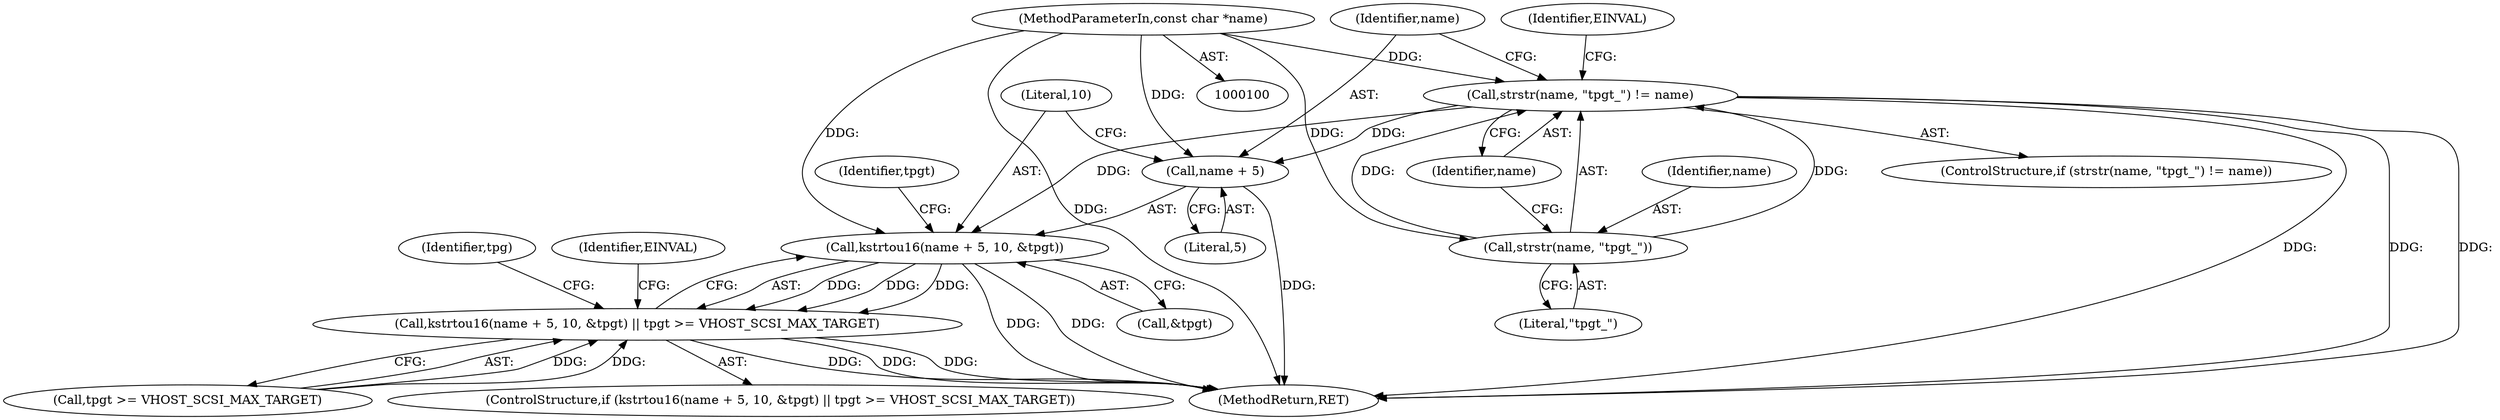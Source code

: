 digraph "0_linux_59c816c1f24df0204e01851431d3bab3eb76719c@API" {
"1000109" [label="(Call,strstr(name, \"tpgt_\") != name)"];
"1000110" [label="(Call,strstr(name, \"tpgt_\"))"];
"1000103" [label="(MethodParameterIn,const char *name)"];
"1000120" [label="(Call,kstrtou16(name + 5, 10, &tpgt))"];
"1000119" [label="(Call,kstrtou16(name + 5, 10, &tpgt) || tpgt >= VHOST_SCSI_MAX_TARGET)"];
"1000121" [label="(Call,name + 5)"];
"1000128" [label="(Identifier,tpgt)"];
"1000122" [label="(Identifier,name)"];
"1000117" [label="(Identifier,EINVAL)"];
"1000109" [label="(Call,strstr(name, \"tpgt_\") != name)"];
"1000111" [label="(Identifier,name)"];
"1000110" [label="(Call,strstr(name, \"tpgt_\"))"];
"1000113" [label="(Identifier,name)"];
"1000120" [label="(Call,kstrtou16(name + 5, 10, &tpgt))"];
"1000119" [label="(Call,kstrtou16(name + 5, 10, &tpgt) || tpgt >= VHOST_SCSI_MAX_TARGET)"];
"1000118" [label="(ControlStructure,if (kstrtou16(name + 5, 10, &tpgt) || tpgt >= VHOST_SCSI_MAX_TARGET))"];
"1000135" [label="(Identifier,tpg)"];
"1000108" [label="(ControlStructure,if (strstr(name, \"tpgt_\") != name))"];
"1000211" [label="(MethodReturn,RET)"];
"1000124" [label="(Literal,10)"];
"1000133" [label="(Identifier,EINVAL)"];
"1000125" [label="(Call,&tpgt)"];
"1000127" [label="(Call,tpgt >= VHOST_SCSI_MAX_TARGET)"];
"1000112" [label="(Literal,\"tpgt_\")"];
"1000103" [label="(MethodParameterIn,const char *name)"];
"1000121" [label="(Call,name + 5)"];
"1000123" [label="(Literal,5)"];
"1000109" -> "1000108"  [label="AST: "];
"1000109" -> "1000113"  [label="CFG: "];
"1000110" -> "1000109"  [label="AST: "];
"1000113" -> "1000109"  [label="AST: "];
"1000117" -> "1000109"  [label="CFG: "];
"1000122" -> "1000109"  [label="CFG: "];
"1000109" -> "1000211"  [label="DDG: "];
"1000109" -> "1000211"  [label="DDG: "];
"1000109" -> "1000211"  [label="DDG: "];
"1000110" -> "1000109"  [label="DDG: "];
"1000110" -> "1000109"  [label="DDG: "];
"1000103" -> "1000109"  [label="DDG: "];
"1000109" -> "1000120"  [label="DDG: "];
"1000109" -> "1000121"  [label="DDG: "];
"1000110" -> "1000112"  [label="CFG: "];
"1000111" -> "1000110"  [label="AST: "];
"1000112" -> "1000110"  [label="AST: "];
"1000113" -> "1000110"  [label="CFG: "];
"1000103" -> "1000110"  [label="DDG: "];
"1000103" -> "1000100"  [label="AST: "];
"1000103" -> "1000211"  [label="DDG: "];
"1000103" -> "1000120"  [label="DDG: "];
"1000103" -> "1000121"  [label="DDG: "];
"1000120" -> "1000119"  [label="AST: "];
"1000120" -> "1000125"  [label="CFG: "];
"1000121" -> "1000120"  [label="AST: "];
"1000124" -> "1000120"  [label="AST: "];
"1000125" -> "1000120"  [label="AST: "];
"1000128" -> "1000120"  [label="CFG: "];
"1000119" -> "1000120"  [label="CFG: "];
"1000120" -> "1000211"  [label="DDG: "];
"1000120" -> "1000211"  [label="DDG: "];
"1000120" -> "1000119"  [label="DDG: "];
"1000120" -> "1000119"  [label="DDG: "];
"1000120" -> "1000119"  [label="DDG: "];
"1000119" -> "1000118"  [label="AST: "];
"1000119" -> "1000127"  [label="CFG: "];
"1000127" -> "1000119"  [label="AST: "];
"1000133" -> "1000119"  [label="CFG: "];
"1000135" -> "1000119"  [label="CFG: "];
"1000119" -> "1000211"  [label="DDG: "];
"1000119" -> "1000211"  [label="DDG: "];
"1000119" -> "1000211"  [label="DDG: "];
"1000127" -> "1000119"  [label="DDG: "];
"1000127" -> "1000119"  [label="DDG: "];
"1000121" -> "1000123"  [label="CFG: "];
"1000122" -> "1000121"  [label="AST: "];
"1000123" -> "1000121"  [label="AST: "];
"1000124" -> "1000121"  [label="CFG: "];
"1000121" -> "1000211"  [label="DDG: "];
}
